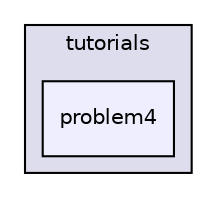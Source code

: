 digraph "C:/Users/Ayo/Desktop/jenes 2.0/src/jenes/tutorials/problem4" {
  compound=true
  node [ fontsize="10", fontname="Helvetica"];
  edge [ labelfontsize="10", labelfontname="Helvetica"];
  subgraph clusterdir_98c53756bcb1ac0f94696f1827dc85d3 {
    graph [ bgcolor="#ddddee", pencolor="black", label="tutorials" fontname="Helvetica", fontsize="10", URL="dir_98c53756bcb1ac0f94696f1827dc85d3.html"]
  dir_da357e75e6c8cb7e92d529c4259a7c1b [shape=box, label="problem4", style="filled", fillcolor="#eeeeff", pencolor="black", URL="dir_da357e75e6c8cb7e92d529c4259a7c1b.html"];
  }
}
